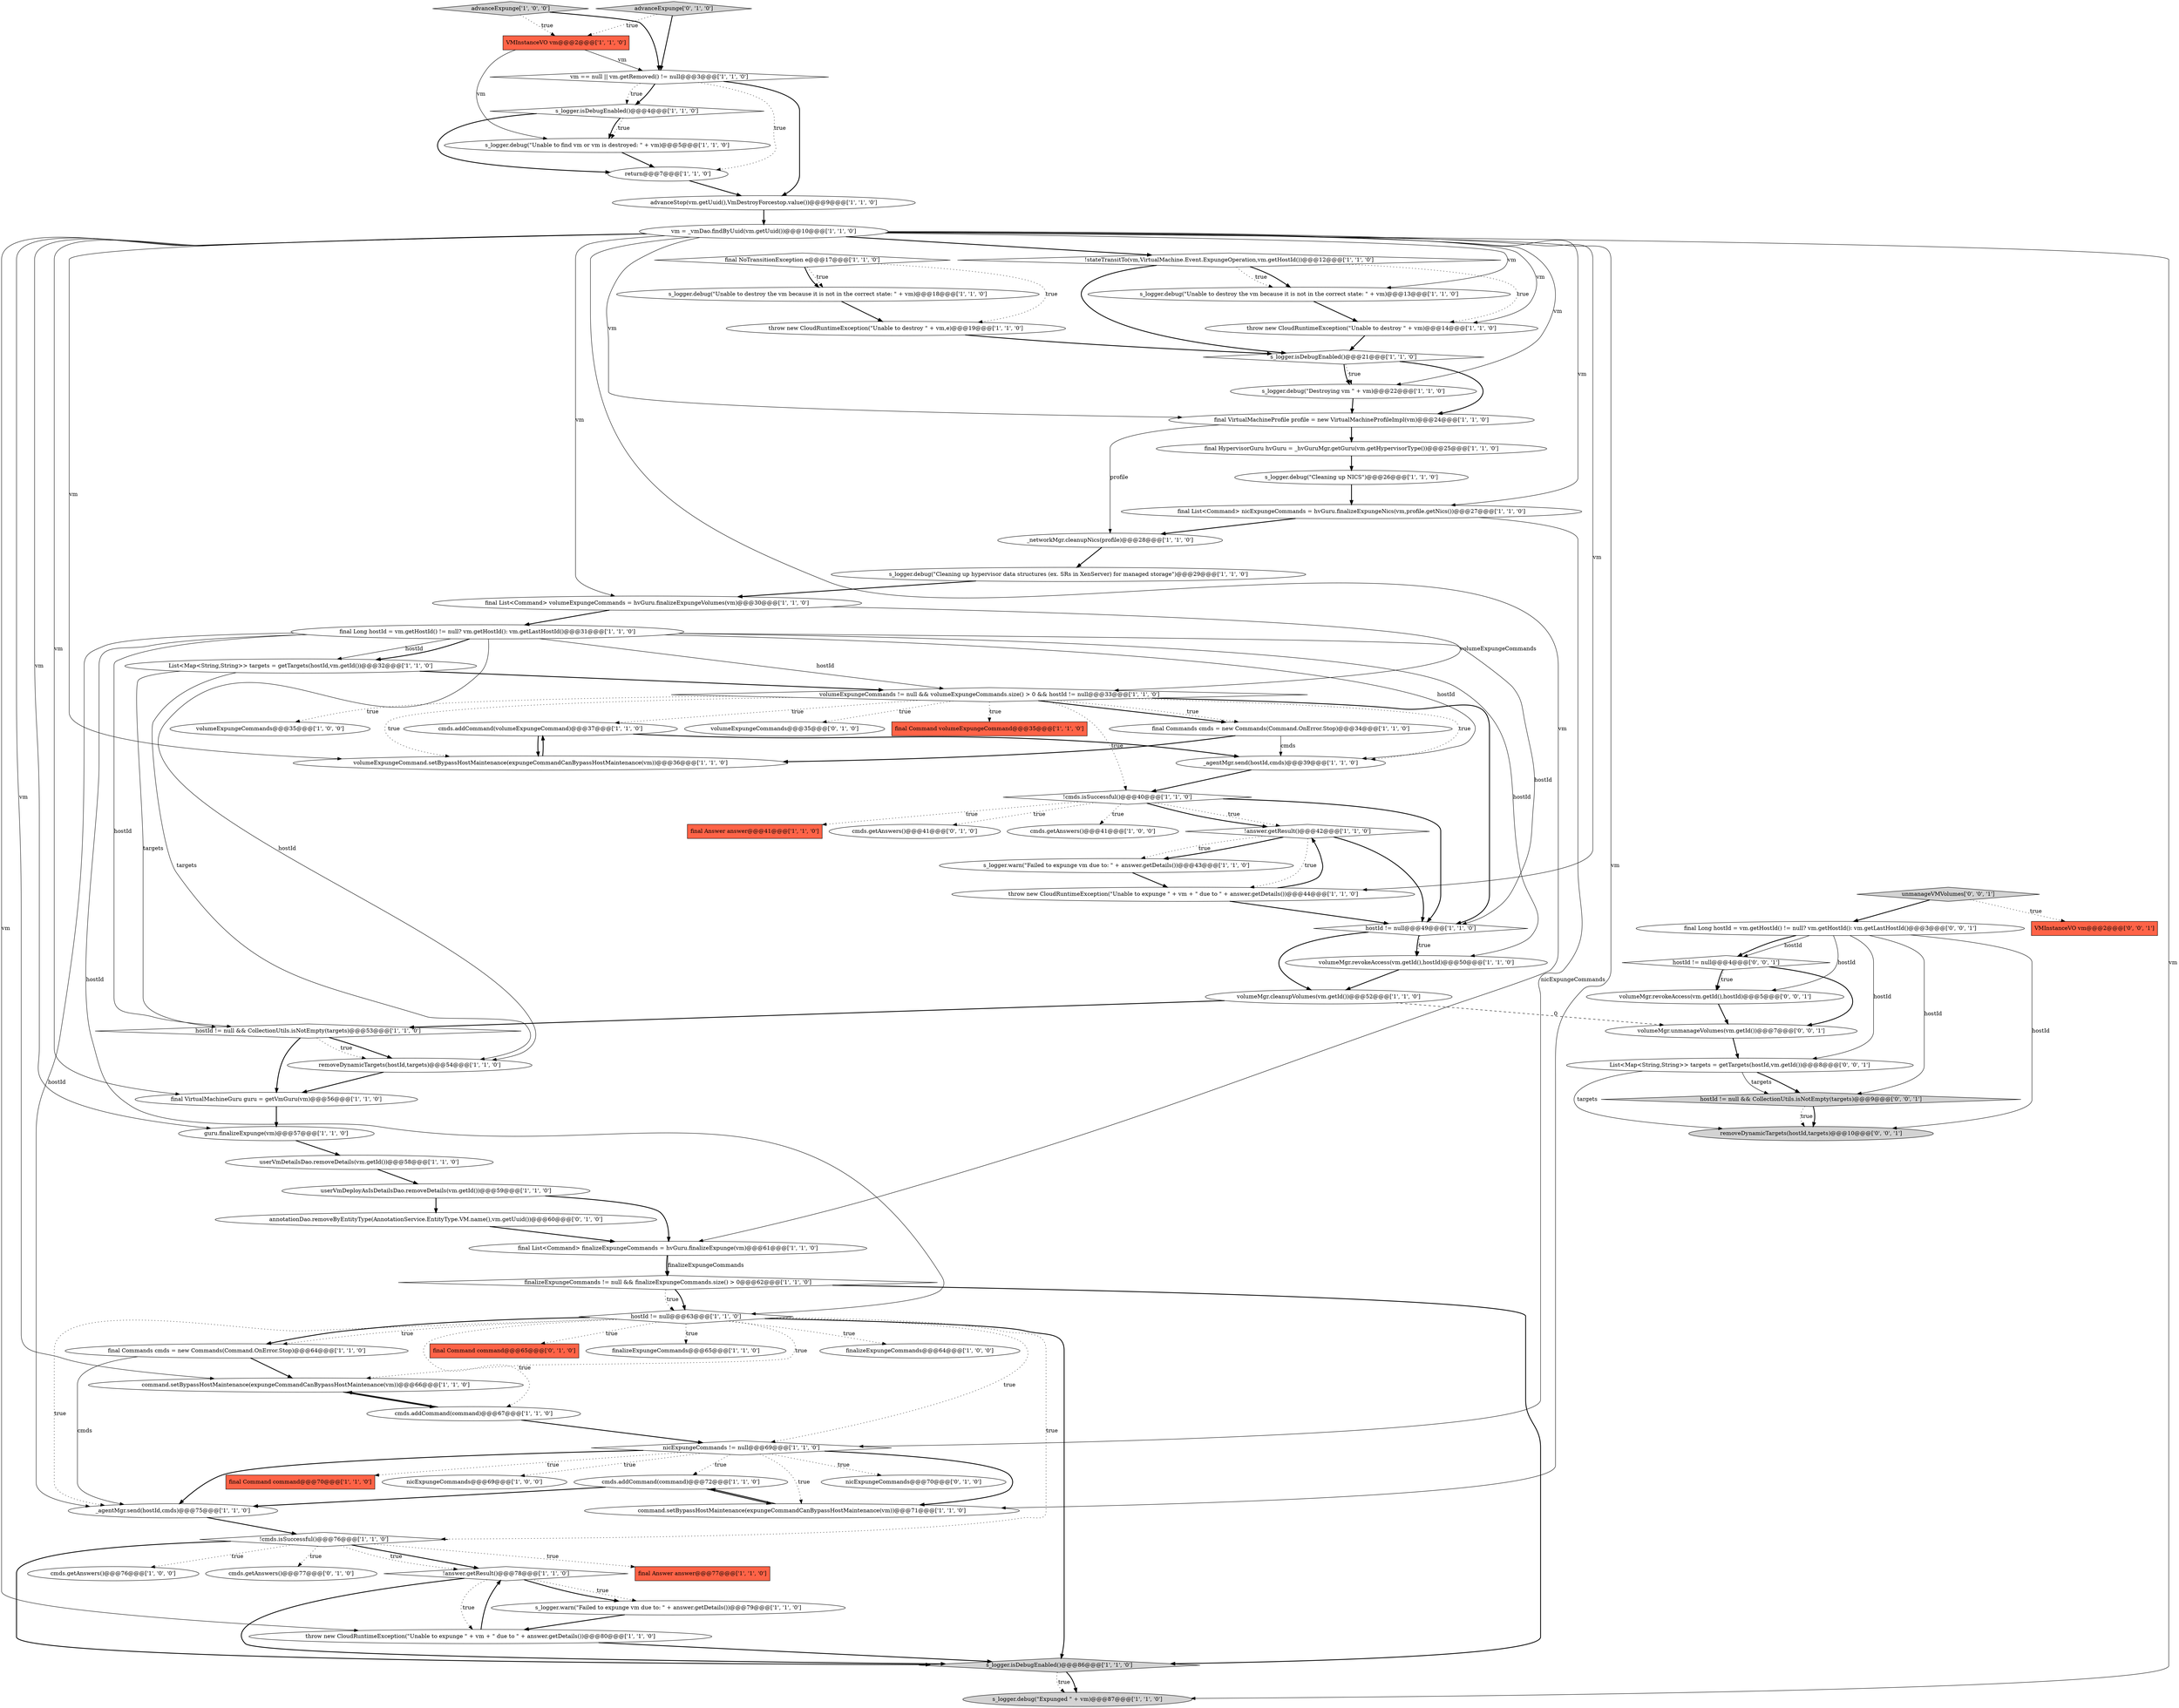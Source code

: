 digraph {
75 [style = filled, label = "nicExpungeCommands@@@70@@@['0', '1', '0']", fillcolor = white, shape = ellipse image = "AAA0AAABBB2BBB"];
64 [style = filled, label = "return@@@7@@@['1', '1', '0']", fillcolor = white, shape = ellipse image = "AAA0AAABBB1BBB"];
43 [style = filled, label = "s_logger.debug(\"Cleaning up NICS\")@@@26@@@['1', '1', '0']", fillcolor = white, shape = ellipse image = "AAA0AAABBB1BBB"];
18 [style = filled, label = "finalizeExpungeCommands != null && finalizeExpungeCommands.size() > 0@@@62@@@['1', '1', '0']", fillcolor = white, shape = diamond image = "AAA0AAABBB1BBB"];
51 [style = filled, label = "_agentMgr.send(hostId,cmds)@@@39@@@['1', '1', '0']", fillcolor = white, shape = ellipse image = "AAA0AAABBB1BBB"];
26 [style = filled, label = "cmds.addCommand(volumeExpungeCommand)@@@37@@@['1', '1', '0']", fillcolor = white, shape = ellipse image = "AAA0AAABBB1BBB"];
70 [style = filled, label = "volumeExpungeCommands@@@35@@@['0', '1', '0']", fillcolor = white, shape = ellipse image = "AAA0AAABBB2BBB"];
66 [style = filled, label = "hostId != null@@@49@@@['1', '1', '0']", fillcolor = white, shape = diamond image = "AAA0AAABBB1BBB"];
7 [style = filled, label = "final Long hostId = vm.getHostId() != null? vm.getHostId(): vm.getLastHostId()@@@31@@@['1', '1', '0']", fillcolor = white, shape = ellipse image = "AAA0AAABBB1BBB"];
41 [style = filled, label = "final Command command@@@70@@@['1', '1', '0']", fillcolor = tomato, shape = box image = "AAA0AAABBB1BBB"];
80 [style = filled, label = "removeDynamicTargets(hostId,targets)@@@10@@@['0', '0', '1']", fillcolor = lightgray, shape = ellipse image = "AAA0AAABBB3BBB"];
53 [style = filled, label = "throw new CloudRuntimeException(\"Unable to destroy \" + vm)@@@14@@@['1', '1', '0']", fillcolor = white, shape = ellipse image = "AAA0AAABBB1BBB"];
72 [style = filled, label = "final Command command@@@65@@@['0', '1', '0']", fillcolor = tomato, shape = box image = "AAA0AAABBB2BBB"];
30 [style = filled, label = "final NoTransitionException e@@@17@@@['1', '1', '0']", fillcolor = white, shape = diamond image = "AAA0AAABBB1BBB"];
46 [style = filled, label = "cmds.getAnswers()@@@76@@@['1', '0', '0']", fillcolor = white, shape = ellipse image = "AAA0AAABBB1BBB"];
16 [style = filled, label = "vm == null || vm.getRemoved() != null@@@3@@@['1', '1', '0']", fillcolor = white, shape = diamond image = "AAA0AAABBB1BBB"];
77 [style = filled, label = "volumeMgr.unmanageVolumes(vm.getId())@@@7@@@['0', '0', '1']", fillcolor = white, shape = ellipse image = "AAA0AAABBB3BBB"];
42 [style = filled, label = "s_logger.isDebugEnabled()@@@86@@@['1', '1', '0']", fillcolor = lightgray, shape = diamond image = "AAA0AAABBB1BBB"];
73 [style = filled, label = "annotationDao.removeByEntityType(AnnotationService.EntityType.VM.name(),vm.getUuid())@@@60@@@['0', '1', '0']", fillcolor = white, shape = ellipse image = "AAA1AAABBB2BBB"];
23 [style = filled, label = "final Answer answer@@@41@@@['1', '1', '0']", fillcolor = tomato, shape = box image = "AAA0AAABBB1BBB"];
74 [style = filled, label = "cmds.getAnswers()@@@77@@@['0', '1', '0']", fillcolor = white, shape = ellipse image = "AAA0AAABBB2BBB"];
65 [style = filled, label = "final List<Command> volumeExpungeCommands = hvGuru.finalizeExpungeVolumes(vm)@@@30@@@['1', '1', '0']", fillcolor = white, shape = ellipse image = "AAA0AAABBB1BBB"];
56 [style = filled, label = "final Answer answer@@@77@@@['1', '1', '0']", fillcolor = tomato, shape = box image = "AAA0AAABBB1BBB"];
17 [style = filled, label = "List<Map<String,String>> targets = getTargets(hostId,vm.getId())@@@32@@@['1', '1', '0']", fillcolor = white, shape = ellipse image = "AAA0AAABBB1BBB"];
40 [style = filled, label = "s_logger.debug(\"Unable to destroy the vm because it is not in the correct state: \" + vm)@@@18@@@['1', '1', '0']", fillcolor = white, shape = ellipse image = "AAA0AAABBB1BBB"];
60 [style = filled, label = "_agentMgr.send(hostId,cmds)@@@75@@@['1', '1', '0']", fillcolor = white, shape = ellipse image = "AAA0AAABBB1BBB"];
4 [style = filled, label = "!answer.getResult()@@@42@@@['1', '1', '0']", fillcolor = white, shape = diamond image = "AAA0AAABBB1BBB"];
79 [style = filled, label = "hostId != null@@@4@@@['0', '0', '1']", fillcolor = white, shape = diamond image = "AAA0AAABBB3BBB"];
14 [style = filled, label = "final List<Command> nicExpungeCommands = hvGuru.finalizeExpungeNics(vm,profile.getNics())@@@27@@@['1', '1', '0']", fillcolor = white, shape = ellipse image = "AAA0AAABBB1BBB"];
38 [style = filled, label = "final Command volumeExpungeCommand@@@35@@@['1', '1', '0']", fillcolor = tomato, shape = box image = "AAA0AAABBB1BBB"];
33 [style = filled, label = "advanceStop(vm.getUuid(),VmDestroyForcestop.value())@@@9@@@['1', '1', '0']", fillcolor = white, shape = ellipse image = "AAA0AAABBB1BBB"];
13 [style = filled, label = "!stateTransitTo(vm,VirtualMachine.Event.ExpungeOperation,vm.getHostId())@@@12@@@['1', '1', '0']", fillcolor = white, shape = diamond image = "AAA0AAABBB1BBB"];
22 [style = filled, label = "nicExpungeCommands != null@@@69@@@['1', '1', '0']", fillcolor = white, shape = diamond image = "AAA0AAABBB1BBB"];
27 [style = filled, label = "final VirtualMachineGuru guru = getVmGuru(vm)@@@56@@@['1', '1', '0']", fillcolor = white, shape = ellipse image = "AAA0AAABBB1BBB"];
49 [style = filled, label = "cmds.addCommand(command)@@@72@@@['1', '1', '0']", fillcolor = white, shape = ellipse image = "AAA0AAABBB1BBB"];
52 [style = filled, label = "s_logger.debug(\"Expunged \" + vm)@@@87@@@['1', '1', '0']", fillcolor = lightgray, shape = ellipse image = "AAA0AAABBB1BBB"];
25 [style = filled, label = "!answer.getResult()@@@78@@@['1', '1', '0']", fillcolor = white, shape = diamond image = "AAA0AAABBB1BBB"];
35 [style = filled, label = "_networkMgr.cleanupNics(profile)@@@28@@@['1', '1', '0']", fillcolor = white, shape = ellipse image = "AAA0AAABBB1BBB"];
83 [style = filled, label = "List<Map<String,String>> targets = getTargets(hostId,vm.getId())@@@8@@@['0', '0', '1']", fillcolor = white, shape = ellipse image = "AAA0AAABBB3BBB"];
11 [style = filled, label = "throw new CloudRuntimeException(\"Unable to expunge \" + vm + \" due to \" + answer.getDetails())@@@80@@@['1', '1', '0']", fillcolor = white, shape = ellipse image = "AAA0AAABBB1BBB"];
36 [style = filled, label = "!cmds.isSuccessful()@@@40@@@['1', '1', '0']", fillcolor = white, shape = diamond image = "AAA0AAABBB1BBB"];
69 [style = filled, label = "cmds.getAnswers()@@@41@@@['0', '1', '0']", fillcolor = white, shape = ellipse image = "AAA0AAABBB2BBB"];
1 [style = filled, label = "hostId != null@@@63@@@['1', '1', '0']", fillcolor = white, shape = diamond image = "AAA0AAABBB1BBB"];
76 [style = filled, label = "final Long hostId = vm.getHostId() != null? vm.getHostId(): vm.getLastHostId()@@@3@@@['0', '0', '1']", fillcolor = white, shape = ellipse image = "AAA0AAABBB3BBB"];
8 [style = filled, label = "volumeExpungeCommand.setBypassHostMaintenance(expungeCommandCanBypassHostMaintenance(vm))@@@36@@@['1', '1', '0']", fillcolor = white, shape = ellipse image = "AAA0AAABBB1BBB"];
0 [style = filled, label = "final Commands cmds = new Commands(Command.OnError.Stop)@@@64@@@['1', '1', '0']", fillcolor = white, shape = ellipse image = "AAA0AAABBB1BBB"];
31 [style = filled, label = "s_logger.debug(\"Unable to destroy the vm because it is not in the correct state: \" + vm)@@@13@@@['1', '1', '0']", fillcolor = white, shape = ellipse image = "AAA0AAABBB1BBB"];
12 [style = filled, label = "final HypervisorGuru hvGuru = _hvGuruMgr.getGuru(vm.getHypervisorType())@@@25@@@['1', '1', '0']", fillcolor = white, shape = ellipse image = "AAA0AAABBB1BBB"];
3 [style = filled, label = "cmds.getAnswers()@@@41@@@['1', '0', '0']", fillcolor = white, shape = ellipse image = "AAA0AAABBB1BBB"];
81 [style = filled, label = "unmanageVMVolumes['0', '0', '1']", fillcolor = lightgray, shape = diamond image = "AAA0AAABBB3BBB"];
57 [style = filled, label = "volumeMgr.revokeAccess(vm.getId(),hostId)@@@50@@@['1', '1', '0']", fillcolor = white, shape = ellipse image = "AAA0AAABBB1BBB"];
59 [style = filled, label = "s_logger.debug(\"Cleaning up hypervisor data structures (ex. SRs in XenServer) for managed storage\")@@@29@@@['1', '1', '0']", fillcolor = white, shape = ellipse image = "AAA0AAABBB1BBB"];
71 [style = filled, label = "advanceExpunge['0', '1', '0']", fillcolor = lightgray, shape = diamond image = "AAA0AAABBB2BBB"];
54 [style = filled, label = "s_logger.isDebugEnabled()@@@4@@@['1', '1', '0']", fillcolor = white, shape = diamond image = "AAA0AAABBB1BBB"];
34 [style = filled, label = "final VirtualMachineProfile profile = new VirtualMachineProfileImpl(vm)@@@24@@@['1', '1', '0']", fillcolor = white, shape = ellipse image = "AAA0AAABBB1BBB"];
62 [style = filled, label = "s_logger.isDebugEnabled()@@@21@@@['1', '1', '0']", fillcolor = white, shape = diamond image = "AAA0AAABBB1BBB"];
82 [style = filled, label = "volumeMgr.revokeAccess(vm.getId(),hostId)@@@5@@@['0', '0', '1']", fillcolor = white, shape = ellipse image = "AAA0AAABBB3BBB"];
2 [style = filled, label = "VMInstanceVO vm@@@2@@@['1', '1', '0']", fillcolor = tomato, shape = box image = "AAA0AAABBB1BBB"];
9 [style = filled, label = "throw new CloudRuntimeException(\"Unable to destroy \" + vm,e)@@@19@@@['1', '1', '0']", fillcolor = white, shape = ellipse image = "AAA0AAABBB1BBB"];
6 [style = filled, label = "final Commands cmds = new Commands(Command.OnError.Stop)@@@34@@@['1', '1', '0']", fillcolor = white, shape = ellipse image = "AAA0AAABBB1BBB"];
21 [style = filled, label = "nicExpungeCommands@@@69@@@['1', '0', '0']", fillcolor = white, shape = ellipse image = "AAA0AAABBB1BBB"];
63 [style = filled, label = "volumeExpungeCommands != null && volumeExpungeCommands.size() > 0 && hostId != null@@@33@@@['1', '1', '0']", fillcolor = white, shape = diamond image = "AAA0AAABBB1BBB"];
28 [style = filled, label = "command.setBypassHostMaintenance(expungeCommandCanBypassHostMaintenance(vm))@@@66@@@['1', '1', '0']", fillcolor = white, shape = ellipse image = "AAA0AAABBB1BBB"];
10 [style = filled, label = "volumeExpungeCommands@@@35@@@['1', '0', '0']", fillcolor = white, shape = ellipse image = "AAA0AAABBB1BBB"];
47 [style = filled, label = "removeDynamicTargets(hostId,targets)@@@54@@@['1', '1', '0']", fillcolor = white, shape = ellipse image = "AAA0AAABBB1BBB"];
61 [style = filled, label = "throw new CloudRuntimeException(\"Unable to expunge \" + vm + \" due to \" + answer.getDetails())@@@44@@@['1', '1', '0']", fillcolor = white, shape = ellipse image = "AAA0AAABBB1BBB"];
48 [style = filled, label = "!cmds.isSuccessful()@@@76@@@['1', '1', '0']", fillcolor = white, shape = diamond image = "AAA0AAABBB1BBB"];
67 [style = filled, label = "command.setBypassHostMaintenance(expungeCommandCanBypassHostMaintenance(vm))@@@71@@@['1', '1', '0']", fillcolor = white, shape = ellipse image = "AAA0AAABBB1BBB"];
24 [style = filled, label = "finalizeExpungeCommands@@@65@@@['1', '1', '0']", fillcolor = white, shape = ellipse image = "AAA0AAABBB1BBB"];
44 [style = filled, label = "hostId != null && CollectionUtils.isNotEmpty(targets)@@@53@@@['1', '1', '0']", fillcolor = white, shape = diamond image = "AAA0AAABBB1BBB"];
45 [style = filled, label = "advanceExpunge['1', '0', '0']", fillcolor = lightgray, shape = diamond image = "AAA0AAABBB1BBB"];
39 [style = filled, label = "s_logger.debug(\"Unable to find vm or vm is destroyed: \" + vm)@@@5@@@['1', '1', '0']", fillcolor = white, shape = ellipse image = "AAA0AAABBB1BBB"];
5 [style = filled, label = "userVmDeployAsIsDetailsDao.removeDetails(vm.getId())@@@59@@@['1', '1', '0']", fillcolor = white, shape = ellipse image = "AAA0AAABBB1BBB"];
32 [style = filled, label = "cmds.addCommand(command)@@@67@@@['1', '1', '0']", fillcolor = white, shape = ellipse image = "AAA0AAABBB1BBB"];
37 [style = filled, label = "userVmDetailsDao.removeDetails(vm.getId())@@@58@@@['1', '1', '0']", fillcolor = white, shape = ellipse image = "AAA0AAABBB1BBB"];
84 [style = filled, label = "hostId != null && CollectionUtils.isNotEmpty(targets)@@@9@@@['0', '0', '1']", fillcolor = lightgray, shape = diamond image = "AAA0AAABBB3BBB"];
55 [style = filled, label = "s_logger.warn(\"Failed to expunge vm due to: \" + answer.getDetails())@@@43@@@['1', '1', '0']", fillcolor = white, shape = ellipse image = "AAA0AAABBB1BBB"];
15 [style = filled, label = "s_logger.warn(\"Failed to expunge vm due to: \" + answer.getDetails())@@@79@@@['1', '1', '0']", fillcolor = white, shape = ellipse image = "AAA0AAABBB1BBB"];
58 [style = filled, label = "guru.finalizeExpunge(vm)@@@57@@@['1', '1', '0']", fillcolor = white, shape = ellipse image = "AAA0AAABBB1BBB"];
68 [style = filled, label = "volumeMgr.cleanupVolumes(vm.getId())@@@52@@@['1', '1', '0']", fillcolor = white, shape = ellipse image = "AAA0AAABBB1BBB"];
20 [style = filled, label = "finalizeExpungeCommands@@@64@@@['1', '0', '0']", fillcolor = white, shape = ellipse image = "AAA0AAABBB1BBB"];
50 [style = filled, label = "s_logger.debug(\"Destroying vm \" + vm)@@@22@@@['1', '1', '0']", fillcolor = white, shape = ellipse image = "AAA0AAABBB1BBB"];
19 [style = filled, label = "final List<Command> finalizeExpungeCommands = hvGuru.finalizeExpunge(vm)@@@61@@@['1', '1', '0']", fillcolor = white, shape = ellipse image = "AAA0AAABBB1BBB"];
78 [style = filled, label = "VMInstanceVO vm@@@2@@@['0', '0', '1']", fillcolor = tomato, shape = box image = "AAA0AAABBB3BBB"];
29 [style = filled, label = "vm = _vmDao.findByUuid(vm.getUuid())@@@10@@@['1', '1', '0']", fillcolor = white, shape = ellipse image = "AAA0AAABBB1BBB"];
62->50 [style = dotted, label="true"];
29->13 [style = bold, label=""];
1->42 [style = bold, label=""];
7->1 [style = solid, label="hostId"];
83->80 [style = solid, label="targets"];
25->11 [style = dotted, label="true"];
49->60 [style = bold, label=""];
76->84 [style = solid, label="hostId"];
1->0 [style = dotted, label="true"];
68->77 [style = dashed, label="0"];
77->83 [style = bold, label=""];
54->39 [style = dotted, label="true"];
22->75 [style = dotted, label="true"];
63->51 [style = dotted, label="true"];
76->79 [style = solid, label="hostId"];
29->19 [style = solid, label="vm"];
13->62 [style = bold, label=""];
62->50 [style = bold, label=""];
17->44 [style = solid, label="targets"];
51->36 [style = bold, label=""];
36->4 [style = dotted, label="true"];
7->66 [style = solid, label="hostId"];
6->8 [style = bold, label=""];
58->37 [style = bold, label=""];
29->50 [style = solid, label="vm"];
71->2 [style = dotted, label="true"];
48->46 [style = dotted, label="true"];
45->16 [style = bold, label=""];
43->14 [style = bold, label=""];
45->2 [style = dotted, label="true"];
29->58 [style = solid, label="vm"];
32->28 [style = bold, label=""];
2->39 [style = solid, label="vm"];
1->24 [style = dotted, label="true"];
2->16 [style = solid, label="vm"];
5->73 [style = bold, label=""];
1->20 [style = dotted, label="true"];
1->28 [style = dotted, label="true"];
19->18 [style = solid, label="finalizeExpungeCommands"];
1->48 [style = dotted, label="true"];
25->42 [style = bold, label=""];
29->31 [style = solid, label="vm"];
54->64 [style = bold, label=""];
55->61 [style = bold, label=""];
16->54 [style = bold, label=""];
16->54 [style = dotted, label="true"];
33->29 [style = bold, label=""];
17->63 [style = bold, label=""];
26->51 [style = bold, label=""];
48->25 [style = bold, label=""];
7->57 [style = solid, label="hostId"];
54->39 [style = bold, label=""];
13->53 [style = dotted, label="true"];
65->7 [style = bold, label=""];
63->6 [style = bold, label=""];
11->25 [style = bold, label=""];
47->27 [style = bold, label=""];
36->4 [style = bold, label=""];
14->35 [style = bold, label=""];
83->84 [style = bold, label=""];
8->26 [style = bold, label=""];
84->80 [style = bold, label=""];
63->6 [style = dotted, label="true"];
53->62 [style = bold, label=""];
28->32 [style = bold, label=""];
84->80 [style = dotted, label="true"];
29->34 [style = solid, label="vm"];
13->31 [style = bold, label=""];
83->84 [style = solid, label="targets"];
76->79 [style = bold, label=""];
66->57 [style = dotted, label="true"];
63->66 [style = bold, label=""];
63->26 [style = dotted, label="true"];
22->41 [style = dotted, label="true"];
42->52 [style = bold, label=""];
79->82 [style = dotted, label="true"];
37->5 [style = bold, label=""];
29->52 [style = solid, label="vm"];
76->80 [style = solid, label="hostId"];
44->27 [style = bold, label=""];
68->44 [style = bold, label=""];
61->4 [style = bold, label=""];
63->10 [style = dotted, label="true"];
19->18 [style = bold, label=""];
76->82 [style = solid, label="hostId"];
29->28 [style = solid, label="vm"];
25->15 [style = bold, label=""];
1->32 [style = dotted, label="true"];
29->14 [style = solid, label="vm"];
1->0 [style = bold, label=""];
30->40 [style = dotted, label="true"];
22->60 [style = bold, label=""];
59->65 [style = bold, label=""];
57->68 [style = bold, label=""];
7->44 [style = solid, label="hostId"];
63->8 [style = dotted, label="true"];
17->47 [style = solid, label="targets"];
29->27 [style = solid, label="vm"];
36->23 [style = dotted, label="true"];
5->19 [style = bold, label=""];
60->48 [style = bold, label=""];
7->63 [style = solid, label="hostId"];
26->8 [style = bold, label=""];
22->67 [style = bold, label=""];
79->77 [style = bold, label=""];
48->42 [style = bold, label=""];
63->38 [style = dotted, label="true"];
42->52 [style = dotted, label="true"];
81->78 [style = dotted, label="true"];
27->58 [style = bold, label=""];
7->17 [style = solid, label="hostId"];
36->69 [style = dotted, label="true"];
22->67 [style = dotted, label="true"];
0->60 [style = solid, label="cmds"];
22->49 [style = dotted, label="true"];
62->34 [style = bold, label=""];
15->11 [style = bold, label=""];
6->51 [style = solid, label="cmds"];
44->47 [style = bold, label=""];
7->47 [style = solid, label="hostId"];
29->67 [style = solid, label="vm"];
29->11 [style = solid, label="vm"];
40->9 [style = bold, label=""];
32->22 [style = bold, label=""];
7->17 [style = bold, label=""];
18->1 [style = bold, label=""];
49->67 [style = bold, label=""];
48->56 [style = dotted, label="true"];
29->53 [style = solid, label="vm"];
30->9 [style = dotted, label="true"];
1->60 [style = dotted, label="true"];
66->68 [style = bold, label=""];
4->61 [style = dotted, label="true"];
64->33 [style = bold, label=""];
82->77 [style = bold, label=""];
4->66 [style = bold, label=""];
29->65 [style = solid, label="vm"];
31->53 [style = bold, label=""];
67->49 [style = bold, label=""];
71->16 [style = bold, label=""];
22->21 [style = dotted, label="true"];
7->51 [style = solid, label="hostId"];
9->62 [style = bold, label=""];
36->3 [style = dotted, label="true"];
18->1 [style = dotted, label="true"];
13->31 [style = dotted, label="true"];
18->42 [style = bold, label=""];
79->82 [style = bold, label=""];
1->22 [style = dotted, label="true"];
14->22 [style = solid, label="nicExpungeCommands"];
29->8 [style = solid, label="vm"];
39->64 [style = bold, label=""];
16->33 [style = bold, label=""];
25->15 [style = dotted, label="true"];
81->76 [style = bold, label=""];
48->25 [style = dotted, label="true"];
44->47 [style = dotted, label="true"];
76->83 [style = solid, label="hostId"];
11->42 [style = bold, label=""];
63->36 [style = dotted, label="true"];
35->59 [style = bold, label=""];
4->55 [style = dotted, label="true"];
63->70 [style = dotted, label="true"];
34->12 [style = bold, label=""];
73->19 [style = bold, label=""];
65->63 [style = solid, label="volumeExpungeCommands"];
29->61 [style = solid, label="vm"];
34->35 [style = solid, label="profile"];
7->60 [style = solid, label="hostId"];
30->40 [style = bold, label=""];
1->72 [style = dotted, label="true"];
50->34 [style = bold, label=""];
16->64 [style = dotted, label="true"];
12->43 [style = bold, label=""];
0->28 [style = bold, label=""];
4->55 [style = bold, label=""];
48->74 [style = dotted, label="true"];
66->57 [style = bold, label=""];
61->66 [style = bold, label=""];
36->66 [style = bold, label=""];
}
